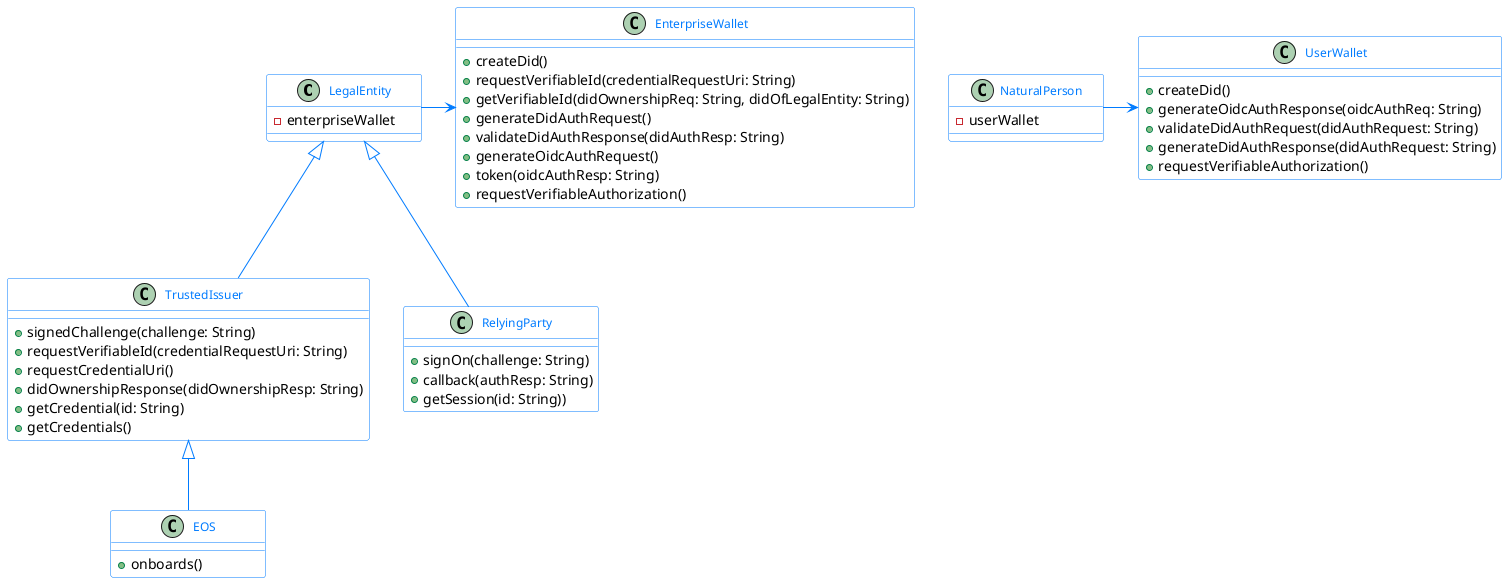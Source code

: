 @startuml
'https://plantuml.com/class-diagram

skinparam classFontColor 007BFF
skinparam classFontSize 12
skinparam classFontName Aapex
skinparam backgroundColor white
skinparam minClassWidth 155
skinparam nodesep 34
skinparam ranksep 70

skinparam class {
BorderColor 007BFF
ArrowColor 007BFF
BackgroundColor white
}

skinparam interface {
BorderColor 007BFF
ArrowColor 007BFF
}

skinparam note {
BorderColor 007BFF
BackgroundColor 7ACFF5
}

LegalEntity -> EnterpriseWallet
LegalEntity <|-- TrustedIssuer
LegalEntity <|-- RelyingParty
TrustedIssuer <|-- EOS

'EnterpriseWallet ..> EOS: onboards >
'UserWallet ..> EOS: onboards >

NaturalPerson -> UserWallet

class EnterpriseWallet {
+ createDid()
+ requestVerifiableId(credentialRequestUri: String)
+ getVerifiableId(didOwnershipReq: String, didOfLegalEntity: String)
+ generateDidAuthRequest()
+ validateDidAuthResponse(didAuthResp: String)
+ generateOidcAuthRequest()
+ token(oidcAuthResp: String)
+ requestVerifiableAuthorization()
}

class UserWallet {
+ createDid()
+ generateOidcAuthResponse(oidcAuthReq: String)
+ validateDidAuthRequest(didAuthRequest: String)
+ generateDidAuthResponse(didAuthRequest: String)
+ requestVerifiableAuthorization()
}

class LegalEntity {
 - enterpriseWallet
}

class RelyingParty {
 + signOn(challenge: String)
 + callback(authResp: String)
 + getSession(id: String))
}

class TrustedIssuer {
 + signedChallenge(challenge: String)
 + requestVerifiableId(credentialRequestUri: String)
 + requestCredentialUri()
 + didOwnershipResponse(didOwnershipResp: String)
 + getCredential(id: String)
 + getCredentials()
}

class EOS {
 + onboards()
}

class NaturalPerson {
 - userWallet
}

@enduml
